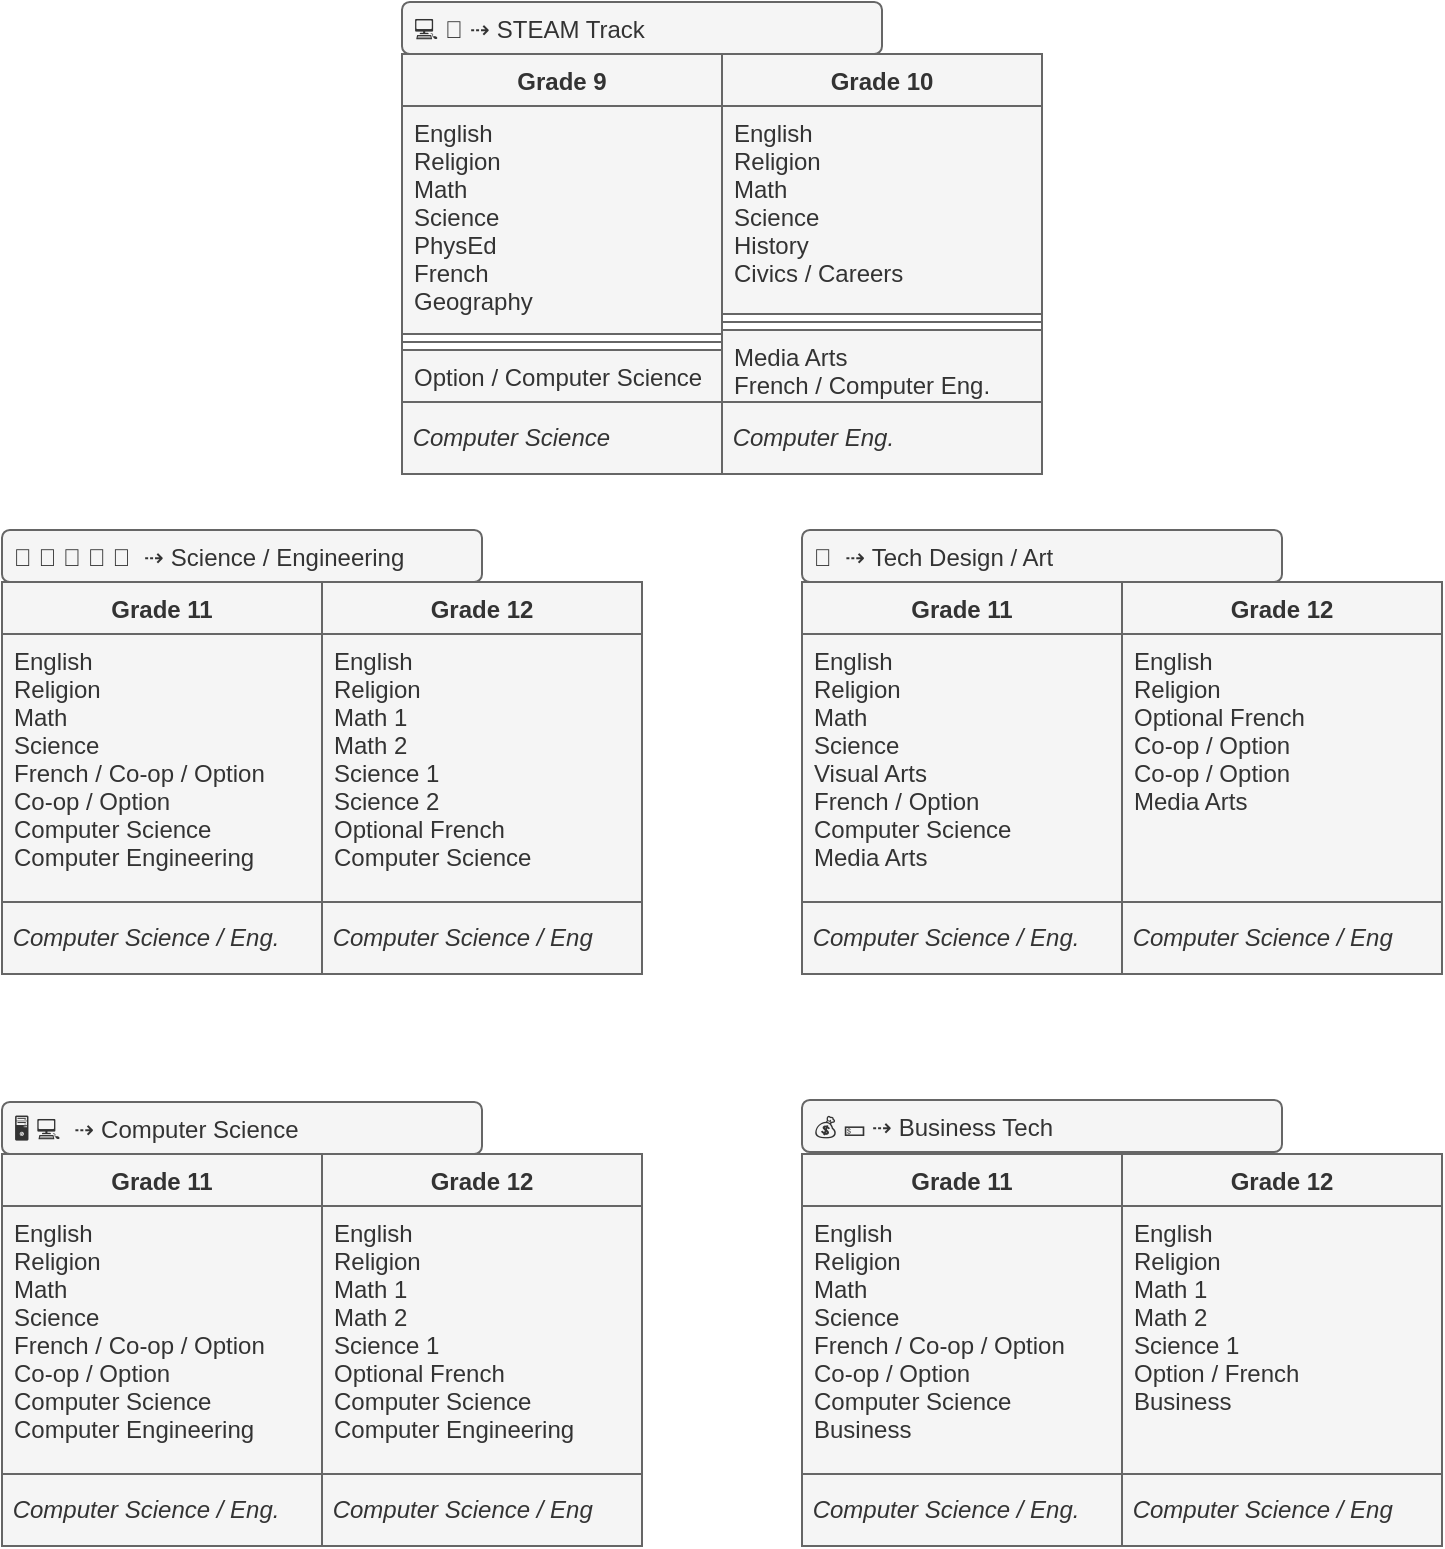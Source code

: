 <mxfile>
    <diagram id="nop7J7Rvb9QtNTo36faY" name="Page-1">
        <mxGraphModel dx="243" dy="259" grid="1" gridSize="10" guides="1" tooltips="1" connect="1" arrows="1" fold="1" page="1" pageScale="1" pageWidth="827" pageHeight="1169" math="0" shadow="0">
            <root>
                <mxCell id="0"/>
                <mxCell id="1" parent="0"/>
                <mxCell id="2" value="Grade 9" style="swimlane;fontStyle=1;align=center;verticalAlign=top;childLayout=stackLayout;horizontal=1;startSize=26;horizontalStack=0;resizeParent=1;resizeParentMax=0;resizeLast=0;collapsible=1;marginBottom=0;fillColor=#f5f5f5;fontColor=#333333;strokeColor=#666666;" vertex="1" parent="1">
                    <mxGeometry x="240" y="36" width="160" height="174" as="geometry">
                        <mxRectangle x="40" y="40" width="80" height="26" as="alternateBounds"/>
                    </mxGeometry>
                </mxCell>
                <mxCell id="3" value="English&#10;Religion&#10;Math&#10;Science&#10;PhysEd&#10;French&#10;Geography" style="text;strokeColor=#666666;fillColor=#f5f5f5;align=left;verticalAlign=top;spacingLeft=4;spacingRight=4;overflow=hidden;rotatable=0;points=[[0,0.5],[1,0.5]];portConstraint=eastwest;fontColor=#333333;" vertex="1" parent="2">
                    <mxGeometry y="26" width="160" height="114" as="geometry"/>
                </mxCell>
                <mxCell id="4" value="" style="line;strokeWidth=1;fillColor=#f5f5f5;align=left;verticalAlign=middle;spacingTop=-1;spacingLeft=3;spacingRight=3;rotatable=0;labelPosition=right;points=[];portConstraint=eastwest;fontColor=#333333;strokeColor=#666666;" vertex="1" parent="2">
                    <mxGeometry y="140" width="160" height="8" as="geometry"/>
                </mxCell>
                <mxCell id="5" value="Option / Computer Science" style="text;strokeColor=#666666;fillColor=#f5f5f5;align=left;verticalAlign=top;spacingLeft=4;spacingRight=4;overflow=hidden;rotatable=0;points=[[0,0.5],[1,0.5]];portConstraint=eastwest;fontColor=#333333;" vertex="1" parent="2">
                    <mxGeometry y="148" width="160" height="26" as="geometry"/>
                </mxCell>
                <mxCell id="10" value="Grade 11" style="swimlane;fontStyle=1;align=center;verticalAlign=top;childLayout=stackLayout;horizontal=1;startSize=26;horizontalStack=0;resizeParent=1;resizeParentMax=0;resizeLast=0;collapsible=1;marginBottom=0;fillColor=#f5f5f5;fontColor=#333333;strokeColor=#666666;" vertex="1" parent="1">
                    <mxGeometry x="40" y="300" width="160" height="160" as="geometry">
                        <mxRectangle x="40" y="40" width="80" height="26" as="alternateBounds"/>
                    </mxGeometry>
                </mxCell>
                <mxCell id="11" value="English&#10;Religion&#10;Math&#10;Science&#10;French / Co-op / Option&#10;Co-op / Option&#10;Computer Science&#10;Computer Engineering" style="text;fillColor=#f5f5f5;align=left;verticalAlign=top;spacingLeft=4;spacingRight=4;overflow=hidden;rotatable=0;points=[[0,0.5],[1,0.5]];portConstraint=eastwest;fontColor=#333333;strokeColor=#666666;" vertex="1" parent="10">
                    <mxGeometry y="26" width="160" height="134" as="geometry"/>
                </mxCell>
                <mxCell id="14" value="Grade 12" style="swimlane;fontStyle=1;align=center;verticalAlign=top;childLayout=stackLayout;horizontal=1;startSize=26;horizontalStack=0;resizeParent=1;resizeParentMax=0;resizeLast=0;collapsible=1;marginBottom=0;fillColor=#f5f5f5;fontColor=#333333;strokeColor=#666666;" vertex="1" parent="1">
                    <mxGeometry x="200" y="300" width="160" height="160" as="geometry">
                        <mxRectangle x="40" y="40" width="80" height="26" as="alternateBounds"/>
                    </mxGeometry>
                </mxCell>
                <mxCell id="15" value="English&#10;Religion&#10;Math 1&#10;Math 2&#10;Science 1&#10;Science 2&#10;Optional French&#10;Computer Science" style="text;fillColor=#f5f5f5;align=left;verticalAlign=top;spacingLeft=4;spacingRight=4;overflow=hidden;rotatable=0;points=[[0,0.5],[1,0.5]];portConstraint=eastwest;fontColor=#333333;strokeColor=#666666;" vertex="1" parent="14">
                    <mxGeometry y="26" width="160" height="134" as="geometry"/>
                </mxCell>
                <mxCell id="20" value="&lt;i&gt;&amp;nbsp;Computer Science&lt;/i&gt;" style="html=1;align=left;fillColor=#f5f5f5;fontColor=#333333;strokeColor=#666666;" vertex="1" parent="1">
                    <mxGeometry x="240" y="210" width="160" height="36" as="geometry"/>
                </mxCell>
                <mxCell id="71" value="" style="edgeStyle=none;html=1;" edge="1" parent="1" source="22" target="11">
                    <mxGeometry relative="1" as="geometry"/>
                </mxCell>
                <mxCell id="22" value="&lt;i&gt;&amp;nbsp;Computer Science / Eng.&lt;/i&gt;" style="html=1;align=left;fillColor=#f5f5f5;fontColor=#333333;strokeColor=#666666;" vertex="1" parent="1">
                    <mxGeometry x="40" y="460" width="160" height="36" as="geometry"/>
                </mxCell>
                <mxCell id="23" value="&lt;i&gt;&amp;nbsp;Computer Science / Eng&lt;/i&gt;" style="html=1;align=left;fillColor=#f5f5f5;fontColor=#333333;strokeColor=#666666;" vertex="1" parent="1">
                    <mxGeometry x="200" y="460" width="160" height="36" as="geometry"/>
                </mxCell>
                <mxCell id="24" value="Grade 11" style="swimlane;fontStyle=1;align=center;verticalAlign=top;childLayout=stackLayout;horizontal=1;startSize=26;horizontalStack=0;resizeParent=1;resizeParentMax=0;resizeLast=0;collapsible=1;marginBottom=0;fillColor=#f5f5f5;fontColor=#333333;strokeColor=#666666;" vertex="1" parent="1">
                    <mxGeometry x="440" y="300" width="160" height="160" as="geometry">
                        <mxRectangle x="40" y="40" width="80" height="26" as="alternateBounds"/>
                    </mxGeometry>
                </mxCell>
                <mxCell id="25" value="English&#10;Religion&#10;Math&#10;Science&#10;Visual Arts&#10;French / Option&#10;Computer Science&#10;Media Arts" style="text;fillColor=#f5f5f5;align=left;verticalAlign=top;spacingLeft=4;spacingRight=4;overflow=hidden;rotatable=0;points=[[0,0.5],[1,0.5]];portConstraint=eastwest;fontColor=#333333;strokeColor=#666666;" vertex="1" parent="24">
                    <mxGeometry y="26" width="160" height="134" as="geometry"/>
                </mxCell>
                <mxCell id="28" value="Grade 12" style="swimlane;fontStyle=1;align=center;verticalAlign=top;childLayout=stackLayout;horizontal=1;startSize=26;horizontalStack=0;resizeParent=1;resizeParentMax=0;resizeLast=0;collapsible=1;marginBottom=0;fillColor=#f5f5f5;fontColor=#333333;strokeColor=#666666;" vertex="1" parent="1">
                    <mxGeometry x="600" y="300" width="160" height="160" as="geometry">
                        <mxRectangle x="40" y="40" width="80" height="26" as="alternateBounds"/>
                    </mxGeometry>
                </mxCell>
                <mxCell id="29" value="English&#10;Religion&#10;Optional French&#10;Co-op / Option&#10;Co-op / Option&#10;Media Arts&#10;" style="text;fillColor=#f5f5f5;align=left;verticalAlign=top;spacingLeft=4;spacingRight=4;overflow=hidden;rotatable=0;points=[[0,0.5],[1,0.5]];portConstraint=eastwest;fontColor=#333333;strokeColor=#666666;" vertex="1" parent="28">
                    <mxGeometry y="26" width="160" height="134" as="geometry"/>
                </mxCell>
                <mxCell id="32" value="&lt;i&gt;&amp;nbsp;Computer Science / Eng.&lt;/i&gt;" style="html=1;align=left;fillColor=#f5f5f5;fontColor=#333333;strokeColor=#666666;" vertex="1" parent="1">
                    <mxGeometry x="440" y="460" width="160" height="36" as="geometry"/>
                </mxCell>
                <mxCell id="33" value="&lt;i&gt;&amp;nbsp;Computer Science / Eng&lt;/i&gt;" style="html=1;align=left;fillColor=#f5f5f5;fontColor=#333333;strokeColor=#666666;" vertex="1" parent="1">
                    <mxGeometry x="600" y="460" width="160" height="36" as="geometry"/>
                </mxCell>
                <mxCell id="36" value="Grade 11" style="swimlane;fontStyle=1;align=center;verticalAlign=top;childLayout=stackLayout;horizontal=1;startSize=26;horizontalStack=0;resizeParent=1;resizeParentMax=0;resizeLast=0;collapsible=1;marginBottom=0;fillColor=#f5f5f5;fontColor=#333333;strokeColor=#666666;" vertex="1" parent="1">
                    <mxGeometry x="40" y="586" width="160" height="160" as="geometry">
                        <mxRectangle x="40" y="40" width="80" height="26" as="alternateBounds"/>
                    </mxGeometry>
                </mxCell>
                <mxCell id="37" value="English&#10;Religion&#10;Math&#10;Science&#10;French / Co-op / Option&#10;Co-op / Option&#10;Computer Science&#10;Computer Engineering" style="text;strokeColor=#666666;fillColor=#f5f5f5;align=left;verticalAlign=top;spacingLeft=4;spacingRight=4;overflow=hidden;rotatable=0;points=[[0,0.5],[1,0.5]];portConstraint=eastwest;fontColor=#333333;" vertex="1" parent="36">
                    <mxGeometry y="26" width="160" height="134" as="geometry"/>
                </mxCell>
                <mxCell id="40" value="Grade 12" style="swimlane;fontStyle=1;align=center;verticalAlign=top;childLayout=stackLayout;horizontal=1;startSize=26;horizontalStack=0;resizeParent=1;resizeParentMax=0;resizeLast=0;collapsible=1;marginBottom=0;fillColor=#f5f5f5;fontColor=#333333;strokeColor=#666666;" vertex="1" parent="1">
                    <mxGeometry x="200" y="586" width="160" height="160" as="geometry">
                        <mxRectangle x="40" y="40" width="80" height="26" as="alternateBounds"/>
                    </mxGeometry>
                </mxCell>
                <mxCell id="41" value="English&#10;Religion&#10;Math 1&#10;Math 2&#10;Science 1&#10;Optional French&#10;Computer Science&#10;Computer Engineering" style="text;strokeColor=#666666;fillColor=#f5f5f5;align=left;verticalAlign=top;spacingLeft=4;spacingRight=4;overflow=hidden;rotatable=0;points=[[0,0.5],[1,0.5]];portConstraint=eastwest;fontColor=#333333;" vertex="1" parent="40">
                    <mxGeometry y="26" width="160" height="134" as="geometry"/>
                </mxCell>
                <mxCell id="44" value="&lt;i&gt;&amp;nbsp;Computer Science / Eng.&lt;/i&gt;" style="html=1;align=left;fillColor=#f5f5f5;fontColor=#333333;strokeColor=#666666;" vertex="1" parent="1">
                    <mxGeometry x="40" y="746" width="160" height="36" as="geometry"/>
                </mxCell>
                <mxCell id="45" value="&lt;i&gt;&amp;nbsp;Computer Science / Eng&lt;/i&gt;" style="html=1;align=left;fillColor=#f5f5f5;fontColor=#333333;strokeColor=#666666;" vertex="1" parent="1">
                    <mxGeometry x="200" y="746" width="160" height="36" as="geometry"/>
                </mxCell>
                <mxCell id="47" value="Grade 11" style="swimlane;fontStyle=1;align=center;verticalAlign=top;childLayout=stackLayout;horizontal=1;startSize=26;horizontalStack=0;resizeParent=1;resizeParentMax=0;resizeLast=0;collapsible=1;marginBottom=0;fillColor=#f5f5f5;fontColor=#333333;strokeColor=#666666;" vertex="1" parent="1">
                    <mxGeometry x="440" y="586" width="160" height="160" as="geometry">
                        <mxRectangle x="40" y="40" width="80" height="26" as="alternateBounds"/>
                    </mxGeometry>
                </mxCell>
                <mxCell id="48" value="English&#10;Religion&#10;Math&#10;Science&#10;French / Co-op / Option&#10;Co-op / Option&#10;Computer Science&#10;Business" style="text;strokeColor=#666666;fillColor=#f5f5f5;align=left;verticalAlign=top;spacingLeft=4;spacingRight=4;overflow=hidden;rotatable=0;points=[[0,0.5],[1,0.5]];portConstraint=eastwest;fontColor=#333333;" vertex="1" parent="47">
                    <mxGeometry y="26" width="160" height="134" as="geometry"/>
                </mxCell>
                <mxCell id="51" value="Grade 12" style="swimlane;fontStyle=1;align=center;verticalAlign=top;childLayout=stackLayout;horizontal=1;startSize=26;horizontalStack=0;resizeParent=1;resizeParentMax=0;resizeLast=0;collapsible=1;marginBottom=0;fillColor=#f5f5f5;fontColor=#333333;strokeColor=#666666;" vertex="1" parent="1">
                    <mxGeometry x="600" y="586" width="160" height="160" as="geometry">
                        <mxRectangle x="40" y="40" width="80" height="26" as="alternateBounds"/>
                    </mxGeometry>
                </mxCell>
                <mxCell id="52" value="English&#10;Religion&#10;Math 1&#10;Math 2&#10;Science 1&#10;Option / French&#10;Business" style="text;strokeColor=#666666;fillColor=#f5f5f5;align=left;verticalAlign=top;spacingLeft=4;spacingRight=4;overflow=hidden;rotatable=0;points=[[0,0.5],[1,0.5]];portConstraint=eastwest;fontColor=#333333;" vertex="1" parent="51">
                    <mxGeometry y="26" width="160" height="134" as="geometry"/>
                </mxCell>
                <mxCell id="55" value="&lt;i&gt;&amp;nbsp;Computer Science / Eng.&lt;/i&gt;" style="html=1;align=left;fillColor=#f5f5f5;fontColor=#333333;strokeColor=#666666;" vertex="1" parent="1">
                    <mxGeometry x="440" y="746" width="160" height="36" as="geometry"/>
                </mxCell>
                <mxCell id="56" value="&lt;i&gt;&amp;nbsp;Computer Science / Eng&lt;/i&gt;" style="html=1;align=left;fillColor=#f5f5f5;fontColor=#333333;strokeColor=#666666;" vertex="1" parent="1">
                    <mxGeometry x="600" y="746" width="160" height="36" as="geometry"/>
                </mxCell>
                <mxCell id="58" value="Grade 10" style="swimlane;fontStyle=1;align=center;verticalAlign=top;childLayout=stackLayout;horizontal=1;startSize=26;horizontalStack=0;resizeParent=1;resizeParentMax=0;resizeLast=0;collapsible=1;marginBottom=0;fillColor=#f5f5f5;fontColor=#333333;strokeColor=#666666;" vertex="1" parent="1">
                    <mxGeometry x="400" y="36" width="160" height="182" as="geometry">
                        <mxRectangle x="40" y="40" width="80" height="26" as="alternateBounds"/>
                    </mxGeometry>
                </mxCell>
                <mxCell id="59" value="English&#10;Religion&#10;Math&#10;Science&#10;History&#10;Civics / Careers" style="text;strokeColor=#666666;fillColor=#f5f5f5;align=left;verticalAlign=top;spacingLeft=4;spacingRight=4;overflow=hidden;rotatable=0;points=[[0,0.5],[1,0.5]];portConstraint=eastwest;fontColor=#333333;" vertex="1" parent="58">
                    <mxGeometry y="26" width="160" height="104" as="geometry"/>
                </mxCell>
                <mxCell id="60" value="" style="line;strokeWidth=1;fillColor=#f5f5f5;align=left;verticalAlign=middle;spacingTop=-1;spacingLeft=3;spacingRight=3;rotatable=0;labelPosition=right;points=[];portConstraint=eastwest;fontColor=#333333;strokeColor=#666666;" vertex="1" parent="58">
                    <mxGeometry y="130" width="160" height="8" as="geometry"/>
                </mxCell>
                <mxCell id="61" value="Media Arts&#10;French / Computer Eng." style="text;strokeColor=#666666;fillColor=#f5f5f5;align=left;verticalAlign=top;spacingLeft=4;spacingRight=4;overflow=hidden;rotatable=0;points=[[0,0.5],[1,0.5]];portConstraint=eastwest;fontColor=#333333;" vertex="1" parent="58">
                    <mxGeometry y="138" width="160" height="44" as="geometry"/>
                </mxCell>
                <mxCell id="62" value="&lt;i&gt;&amp;nbsp;Computer Eng.&lt;/i&gt;" style="html=1;align=left;fillColor=#f5f5f5;fontColor=#333333;strokeColor=#666666;" vertex="1" parent="1">
                    <mxGeometry x="400" y="210" width="160" height="36" as="geometry"/>
                </mxCell>
                <mxCell id="64" value="💻 🥷 ⇢ STEAM Track" style="text;strokeColor=#666666;fillColor=#f5f5f5;align=left;verticalAlign=top;spacingLeft=4;spacingRight=4;overflow=hidden;rotatable=0;points=[[0,0.5],[1,0.5]];portConstraint=eastwest;fontColor=#333333;rounded=1;" vertex="1" parent="1">
                    <mxGeometry x="240" y="10" width="240" height="26" as="geometry"/>
                </mxCell>
                <mxCell id="66" value="🔬 📡 🧪 🧫 🧬  ⇢ Science / Engineering" style="text;strokeColor=#666666;fillColor=#f5f5f5;align=left;verticalAlign=top;spacingLeft=4;spacingRight=4;overflow=hidden;rotatable=0;points=[[0,0.5],[1,0.5]];portConstraint=eastwest;fontColor=#333333;rounded=1;" vertex="1" parent="1">
                    <mxGeometry x="40" y="274" width="240" height="26" as="geometry"/>
                </mxCell>
                <mxCell id="67" value="🎨  ⇢ Tech Design / Art" style="text;strokeColor=#666666;fillColor=#f5f5f5;align=left;verticalAlign=top;spacingLeft=4;spacingRight=4;overflow=hidden;rotatable=0;points=[[0,0.5],[1,0.5]];portConstraint=eastwest;fontColor=#333333;rounded=1;" vertex="1" parent="1">
                    <mxGeometry x="440" y="274" width="240" height="26" as="geometry"/>
                </mxCell>
                <mxCell id="69" value="🖥️ 💻  ⇢ Computer Science" style="text;strokeColor=#666666;fillColor=#f5f5f5;align=left;verticalAlign=top;spacingLeft=4;spacingRight=4;overflow=hidden;rotatable=0;points=[[0,0.5],[1,0.5]];portConstraint=eastwest;fontColor=#333333;rounded=1;" vertex="1" parent="1">
                    <mxGeometry x="40" y="560" width="240" height="26" as="geometry"/>
                </mxCell>
                <mxCell id="70" value="💰 💵 ⇢ Business Tech" style="text;strokeColor=#666666;fillColor=#f5f5f5;align=left;verticalAlign=top;spacingLeft=4;spacingRight=4;overflow=hidden;rotatable=0;points=[[0,0.5],[1,0.5]];portConstraint=eastwest;fontColor=#333333;rounded=1;" vertex="1" parent="1">
                    <mxGeometry x="440" y="559" width="240" height="26" as="geometry"/>
                </mxCell>
            </root>
        </mxGraphModel>
    </diagram>
</mxfile>